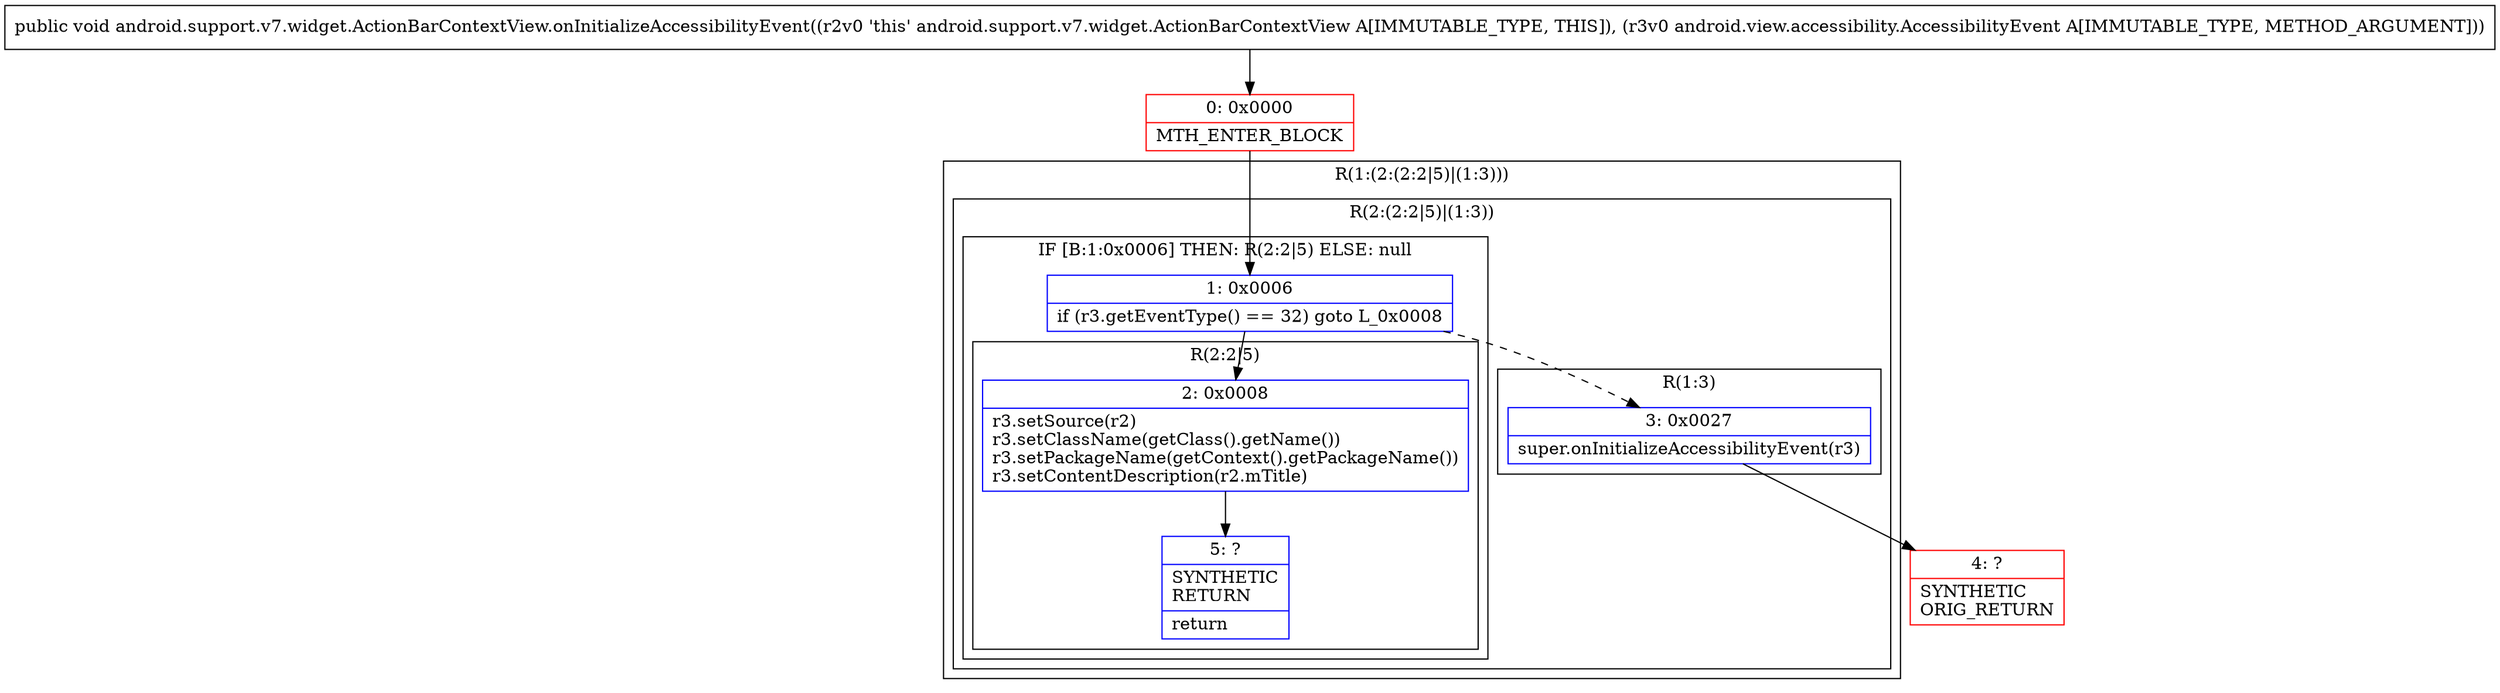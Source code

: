 digraph "CFG forandroid.support.v7.widget.ActionBarContextView.onInitializeAccessibilityEvent(Landroid\/view\/accessibility\/AccessibilityEvent;)V" {
subgraph cluster_Region_331063726 {
label = "R(1:(2:(2:2|5)|(1:3)))";
node [shape=record,color=blue];
subgraph cluster_Region_1333142815 {
label = "R(2:(2:2|5)|(1:3))";
node [shape=record,color=blue];
subgraph cluster_IfRegion_678967671 {
label = "IF [B:1:0x0006] THEN: R(2:2|5) ELSE: null";
node [shape=record,color=blue];
Node_1 [shape=record,label="{1\:\ 0x0006|if (r3.getEventType() == 32) goto L_0x0008\l}"];
subgraph cluster_Region_1290175934 {
label = "R(2:2|5)";
node [shape=record,color=blue];
Node_2 [shape=record,label="{2\:\ 0x0008|r3.setSource(r2)\lr3.setClassName(getClass().getName())\lr3.setPackageName(getContext().getPackageName())\lr3.setContentDescription(r2.mTitle)\l}"];
Node_5 [shape=record,label="{5\:\ ?|SYNTHETIC\lRETURN\l|return\l}"];
}
}
subgraph cluster_Region_43973469 {
label = "R(1:3)";
node [shape=record,color=blue];
Node_3 [shape=record,label="{3\:\ 0x0027|super.onInitializeAccessibilityEvent(r3)\l}"];
}
}
}
Node_0 [shape=record,color=red,label="{0\:\ 0x0000|MTH_ENTER_BLOCK\l}"];
Node_4 [shape=record,color=red,label="{4\:\ ?|SYNTHETIC\lORIG_RETURN\l}"];
MethodNode[shape=record,label="{public void android.support.v7.widget.ActionBarContextView.onInitializeAccessibilityEvent((r2v0 'this' android.support.v7.widget.ActionBarContextView A[IMMUTABLE_TYPE, THIS]), (r3v0 android.view.accessibility.AccessibilityEvent A[IMMUTABLE_TYPE, METHOD_ARGUMENT])) }"];
MethodNode -> Node_0;
Node_1 -> Node_2;
Node_1 -> Node_3[style=dashed];
Node_2 -> Node_5;
Node_3 -> Node_4;
Node_0 -> Node_1;
}

